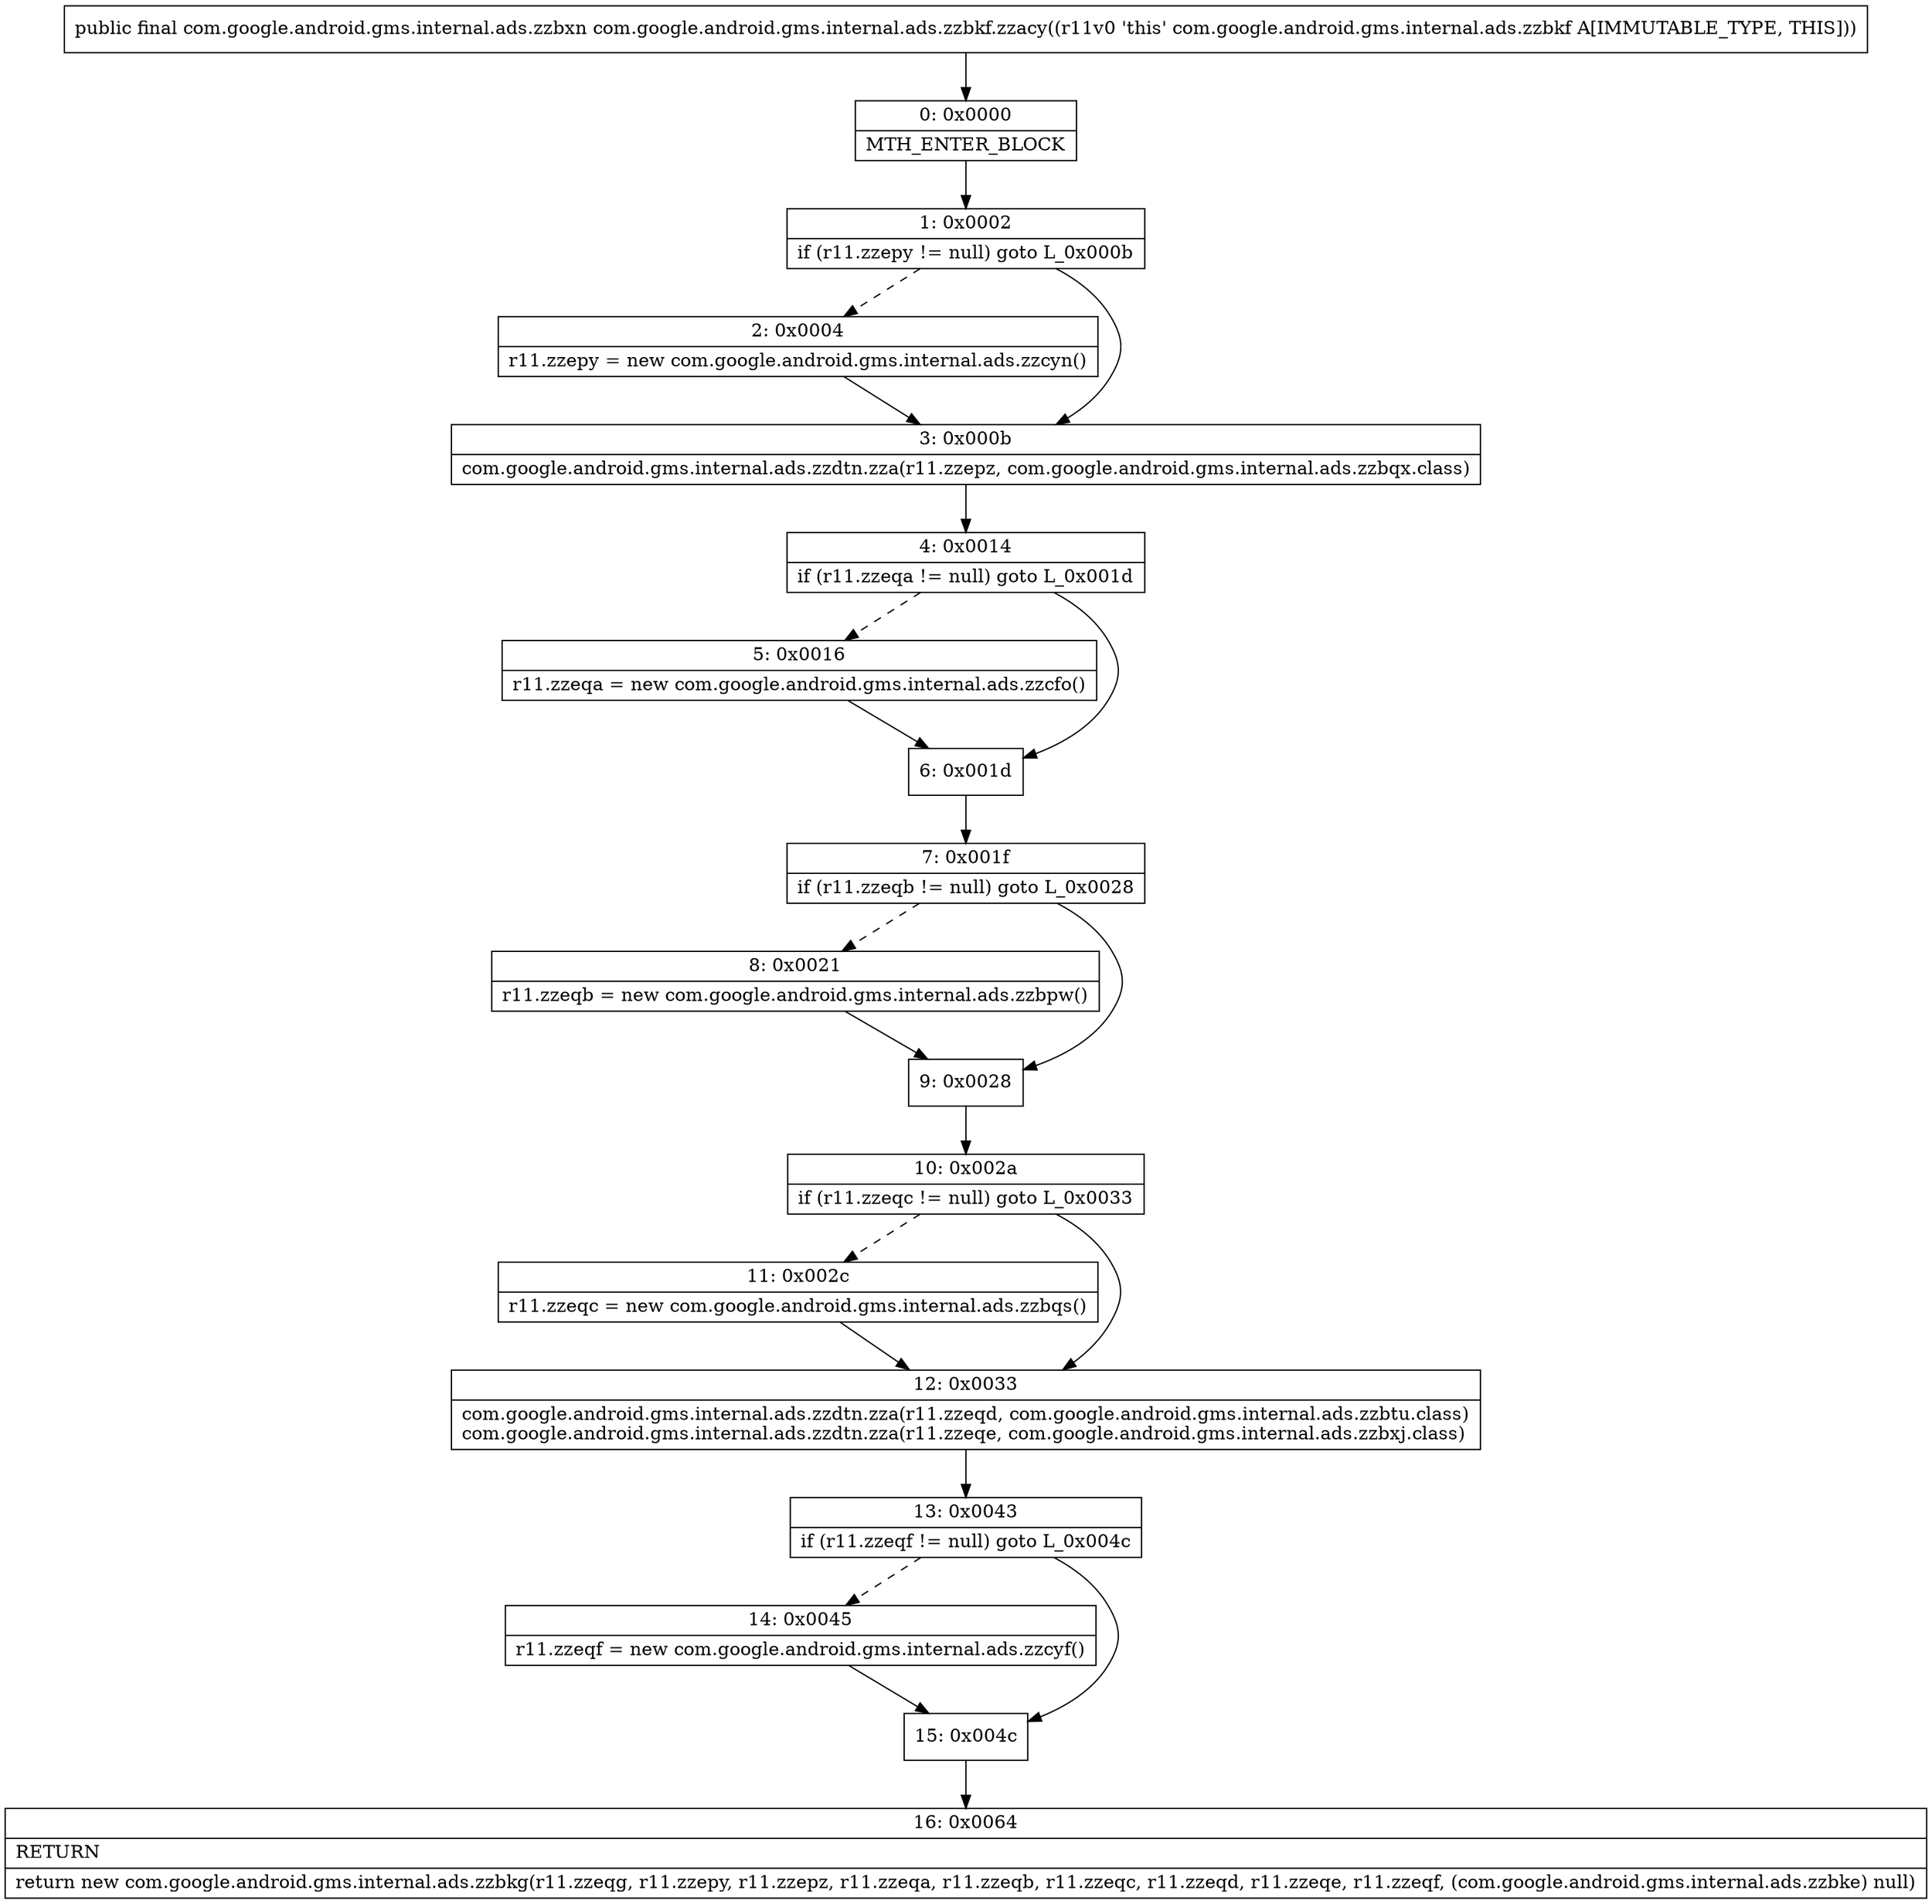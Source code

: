digraph "CFG forcom.google.android.gms.internal.ads.zzbkf.zzacy()Lcom\/google\/android\/gms\/internal\/ads\/zzbxn;" {
Node_0 [shape=record,label="{0\:\ 0x0000|MTH_ENTER_BLOCK\l}"];
Node_1 [shape=record,label="{1\:\ 0x0002|if (r11.zzepy != null) goto L_0x000b\l}"];
Node_2 [shape=record,label="{2\:\ 0x0004|r11.zzepy = new com.google.android.gms.internal.ads.zzcyn()\l}"];
Node_3 [shape=record,label="{3\:\ 0x000b|com.google.android.gms.internal.ads.zzdtn.zza(r11.zzepz, com.google.android.gms.internal.ads.zzbqx.class)\l}"];
Node_4 [shape=record,label="{4\:\ 0x0014|if (r11.zzeqa != null) goto L_0x001d\l}"];
Node_5 [shape=record,label="{5\:\ 0x0016|r11.zzeqa = new com.google.android.gms.internal.ads.zzcfo()\l}"];
Node_6 [shape=record,label="{6\:\ 0x001d}"];
Node_7 [shape=record,label="{7\:\ 0x001f|if (r11.zzeqb != null) goto L_0x0028\l}"];
Node_8 [shape=record,label="{8\:\ 0x0021|r11.zzeqb = new com.google.android.gms.internal.ads.zzbpw()\l}"];
Node_9 [shape=record,label="{9\:\ 0x0028}"];
Node_10 [shape=record,label="{10\:\ 0x002a|if (r11.zzeqc != null) goto L_0x0033\l}"];
Node_11 [shape=record,label="{11\:\ 0x002c|r11.zzeqc = new com.google.android.gms.internal.ads.zzbqs()\l}"];
Node_12 [shape=record,label="{12\:\ 0x0033|com.google.android.gms.internal.ads.zzdtn.zza(r11.zzeqd, com.google.android.gms.internal.ads.zzbtu.class)\lcom.google.android.gms.internal.ads.zzdtn.zza(r11.zzeqe, com.google.android.gms.internal.ads.zzbxj.class)\l}"];
Node_13 [shape=record,label="{13\:\ 0x0043|if (r11.zzeqf != null) goto L_0x004c\l}"];
Node_14 [shape=record,label="{14\:\ 0x0045|r11.zzeqf = new com.google.android.gms.internal.ads.zzcyf()\l}"];
Node_15 [shape=record,label="{15\:\ 0x004c}"];
Node_16 [shape=record,label="{16\:\ 0x0064|RETURN\l|return new com.google.android.gms.internal.ads.zzbkg(r11.zzeqg, r11.zzepy, r11.zzepz, r11.zzeqa, r11.zzeqb, r11.zzeqc, r11.zzeqd, r11.zzeqe, r11.zzeqf, (com.google.android.gms.internal.ads.zzbke) null)\l}"];
MethodNode[shape=record,label="{public final com.google.android.gms.internal.ads.zzbxn com.google.android.gms.internal.ads.zzbkf.zzacy((r11v0 'this' com.google.android.gms.internal.ads.zzbkf A[IMMUTABLE_TYPE, THIS])) }"];
MethodNode -> Node_0;
Node_0 -> Node_1;
Node_1 -> Node_2[style=dashed];
Node_1 -> Node_3;
Node_2 -> Node_3;
Node_3 -> Node_4;
Node_4 -> Node_5[style=dashed];
Node_4 -> Node_6;
Node_5 -> Node_6;
Node_6 -> Node_7;
Node_7 -> Node_8[style=dashed];
Node_7 -> Node_9;
Node_8 -> Node_9;
Node_9 -> Node_10;
Node_10 -> Node_11[style=dashed];
Node_10 -> Node_12;
Node_11 -> Node_12;
Node_12 -> Node_13;
Node_13 -> Node_14[style=dashed];
Node_13 -> Node_15;
Node_14 -> Node_15;
Node_15 -> Node_16;
}

